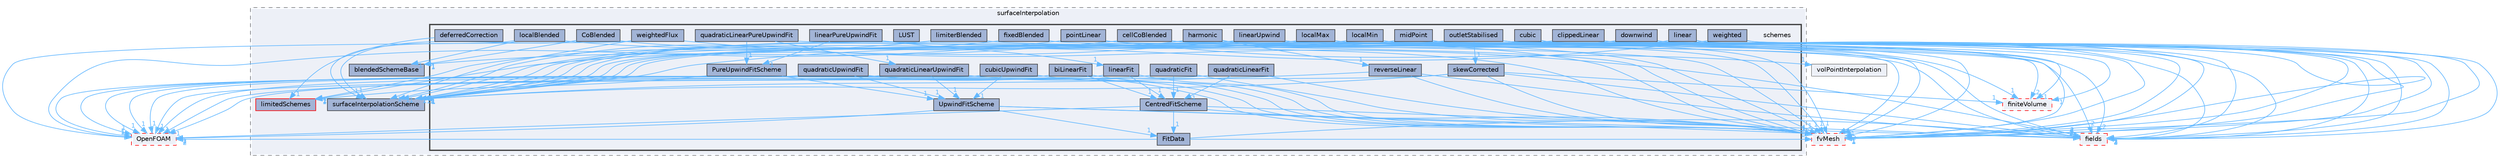 digraph "src/finiteVolume/interpolation/surfaceInterpolation/schemes"
{
 // LATEX_PDF_SIZE
  bgcolor="transparent";
  edge [fontname=Helvetica,fontsize=10,labelfontname=Helvetica,labelfontsize=10];
  node [fontname=Helvetica,fontsize=10,shape=box,height=0.2,width=0.4];
  compound=true
  subgraph clusterdir_4df5f063103ed43a92094c50d9ef5fe1 {
    graph [ bgcolor="#edf0f7", pencolor="grey50", label="surfaceInterpolation", fontname=Helvetica,fontsize=10 style="filled,dashed", URL="dir_4df5f063103ed43a92094c50d9ef5fe1.html",tooltip=""]
  dir_12a067b830ecef67be6217f1ffe5344c [label="blendedSchemeBase", fillcolor="#a2b4d6", color="grey25", style="filled", URL="dir_12a067b830ecef67be6217f1ffe5344c.html",tooltip=""];
  dir_19d3b1afd53ea5e65e1bc53b79dacb85 [label="surfaceInterpolationScheme", fillcolor="#a2b4d6", color="grey25", style="filled", URL="dir_19d3b1afd53ea5e65e1bc53b79dacb85.html",tooltip=""];
  dir_3b094e1ce2b3f641da0071aec2c4e694 [label="limitedSchemes", fillcolor="#a2b4d6", color="red", style="filled", URL="dir_3b094e1ce2b3f641da0071aec2c4e694.html",tooltip=""];
  subgraph clusterdir_deb7d71175aa940c147966c547ebcb7e {
    graph [ bgcolor="#edf0f7", pencolor="grey25", label="", fontname=Helvetica,fontsize=10 style="filled,bold", URL="dir_deb7d71175aa940c147966c547ebcb7e.html",tooltip=""]
    dir_deb7d71175aa940c147966c547ebcb7e [shape=plaintext, label="schemes"];
  dir_8c676d3489f4cec8403523e40f836623 [label="biLinearFit", fillcolor="#a2b4d6", color="grey25", style="filled", URL="dir_8c676d3489f4cec8403523e40f836623.html",tooltip=""];
  dir_6e6111e795c3babff867ddb467227c37 [label="cellCoBlended", fillcolor="#a2b4d6", color="grey25", style="filled", URL="dir_6e6111e795c3babff867ddb467227c37.html",tooltip=""];
  dir_5067335aa3a34104ac41befc6ecfb362 [label="CentredFitScheme", fillcolor="#a2b4d6", color="grey25", style="filled", URL="dir_5067335aa3a34104ac41befc6ecfb362.html",tooltip=""];
  dir_7982a15e2c9f5f310067cd236557a108 [label="clippedLinear", fillcolor="#a2b4d6", color="grey25", style="filled", URL="dir_7982a15e2c9f5f310067cd236557a108.html",tooltip=""];
  dir_8ee8580f0707fe23d178d2597733a86f [label="CoBlended", fillcolor="#a2b4d6", color="grey25", style="filled", URL="dir_8ee8580f0707fe23d178d2597733a86f.html",tooltip=""];
  dir_ea3592f82d82f29081b17d0b0c08ef9f [label="cubic", fillcolor="#a2b4d6", color="grey25", style="filled", URL="dir_ea3592f82d82f29081b17d0b0c08ef9f.html",tooltip=""];
  dir_6e88ce7aa5483a0742ec9d8ca7a1206e [label="cubicUpwindFit", fillcolor="#a2b4d6", color="grey25", style="filled", URL="dir_6e88ce7aa5483a0742ec9d8ca7a1206e.html",tooltip=""];
  dir_022afba2d88f88b858db9008033d40be [label="deferredCorrection", fillcolor="#a2b4d6", color="grey25", style="filled", URL="dir_022afba2d88f88b858db9008033d40be.html",tooltip=""];
  dir_1e3516bb646493b23de3894135678ab2 [label="downwind", fillcolor="#a2b4d6", color="grey25", style="filled", URL="dir_1e3516bb646493b23de3894135678ab2.html",tooltip=""];
  dir_8b1dd99eadfdd2f1d530ebe9643fb191 [label="FitData", fillcolor="#a2b4d6", color="grey25", style="filled", URL="dir_8b1dd99eadfdd2f1d530ebe9643fb191.html",tooltip=""];
  dir_d893720f82490cc7d699800ba8b12c24 [label="fixedBlended", fillcolor="#a2b4d6", color="grey25", style="filled", URL="dir_d893720f82490cc7d699800ba8b12c24.html",tooltip=""];
  dir_4b6dffcbb2e29ef43be8524aef50a8b2 [label="harmonic", fillcolor="#a2b4d6", color="grey25", style="filled", URL="dir_4b6dffcbb2e29ef43be8524aef50a8b2.html",tooltip=""];
  dir_92091901d8844e794085c59c2b424dfb [label="limiterBlended", fillcolor="#a2b4d6", color="grey25", style="filled", URL="dir_92091901d8844e794085c59c2b424dfb.html",tooltip=""];
  dir_9e2eeea6cf6040677fd901bbca7e41e2 [label="linear", fillcolor="#a2b4d6", color="grey25", style="filled", URL="dir_9e2eeea6cf6040677fd901bbca7e41e2.html",tooltip=""];
  dir_863f5a43b6aa310a14bb70f68a33ff73 [label="linearFit", fillcolor="#a2b4d6", color="grey25", style="filled", URL="dir_863f5a43b6aa310a14bb70f68a33ff73.html",tooltip=""];
  dir_d0c89841d7fd6f14bf7d49e5f7e8ff0b [label="linearPureUpwindFit", fillcolor="#a2b4d6", color="grey25", style="filled", URL="dir_d0c89841d7fd6f14bf7d49e5f7e8ff0b.html",tooltip=""];
  dir_d07d241d5def1122e0b606e45bde700f [label="linearUpwind", fillcolor="#a2b4d6", color="grey25", style="filled", URL="dir_d07d241d5def1122e0b606e45bde700f.html",tooltip=""];
  dir_72771d86e3c0e895e91a5c354fd3df1e [label="localBlended", fillcolor="#a2b4d6", color="grey25", style="filled", URL="dir_72771d86e3c0e895e91a5c354fd3df1e.html",tooltip=""];
  dir_a67aa0f16f03e8bd179676161adf828d [label="localMax", fillcolor="#a2b4d6", color="grey25", style="filled", URL="dir_a67aa0f16f03e8bd179676161adf828d.html",tooltip=""];
  dir_decb6337c4a66de575cd06222718807a [label="localMin", fillcolor="#a2b4d6", color="grey25", style="filled", URL="dir_decb6337c4a66de575cd06222718807a.html",tooltip=""];
  dir_60b5e15bc2fe18bfab31cbbf3c445360 [label="LUST", fillcolor="#a2b4d6", color="grey25", style="filled", URL="dir_60b5e15bc2fe18bfab31cbbf3c445360.html",tooltip=""];
  dir_ba7f9d70986807131ccd265de8ede7ec [label="midPoint", fillcolor="#a2b4d6", color="grey25", style="filled", URL="dir_ba7f9d70986807131ccd265de8ede7ec.html",tooltip=""];
  dir_ab6b78185e00f583defcc8127c6b8f03 [label="outletStabilised", fillcolor="#a2b4d6", color="grey25", style="filled", URL="dir_ab6b78185e00f583defcc8127c6b8f03.html",tooltip=""];
  dir_5ac8fdebc958cd976c68be2e995d5722 [label="pointLinear", fillcolor="#a2b4d6", color="grey25", style="filled", URL="dir_5ac8fdebc958cd976c68be2e995d5722.html",tooltip=""];
  dir_8a73b554d394b76199228c6ba2a8d685 [label="PureUpwindFitScheme", fillcolor="#a2b4d6", color="grey25", style="filled", URL="dir_8a73b554d394b76199228c6ba2a8d685.html",tooltip=""];
  dir_4222bf86fc7d2e32bb18656d8b03e2ae [label="quadraticFit", fillcolor="#a2b4d6", color="grey25", style="filled", URL="dir_4222bf86fc7d2e32bb18656d8b03e2ae.html",tooltip=""];
  dir_71d8be77d4afdc69b08e3361ccc21108 [label="quadraticLinearFit", fillcolor="#a2b4d6", color="grey25", style="filled", URL="dir_71d8be77d4afdc69b08e3361ccc21108.html",tooltip=""];
  dir_431b527c82c21cf1a3ed2a8a9269c081 [label="quadraticLinearPureUpwindFit", fillcolor="#a2b4d6", color="grey25", style="filled", URL="dir_431b527c82c21cf1a3ed2a8a9269c081.html",tooltip=""];
  dir_7acc3717b20ec50a2d3c6bf68c2f5c24 [label="quadraticLinearUpwindFit", fillcolor="#a2b4d6", color="grey25", style="filled", URL="dir_7acc3717b20ec50a2d3c6bf68c2f5c24.html",tooltip=""];
  dir_c4fafabf97ad2c1a1cea31f7df72d717 [label="quadraticUpwindFit", fillcolor="#a2b4d6", color="grey25", style="filled", URL="dir_c4fafabf97ad2c1a1cea31f7df72d717.html",tooltip=""];
  dir_d70050f29e7ffdcf651aa4bbd070ecb6 [label="reverseLinear", fillcolor="#a2b4d6", color="grey25", style="filled", URL="dir_d70050f29e7ffdcf651aa4bbd070ecb6.html",tooltip=""];
  dir_b31a297922b308846172e07b946bd24e [label="skewCorrected", fillcolor="#a2b4d6", color="grey25", style="filled", URL="dir_b31a297922b308846172e07b946bd24e.html",tooltip=""];
  dir_1afd78ac93aa70cb906e64b5002585a3 [label="UpwindFitScheme", fillcolor="#a2b4d6", color="grey25", style="filled", URL="dir_1afd78ac93aa70cb906e64b5002585a3.html",tooltip=""];
  dir_db0a2226cb14096abcebce6a1c584024 [label="weighted", fillcolor="#a2b4d6", color="grey25", style="filled", URL="dir_db0a2226cb14096abcebce6a1c584024.html",tooltip=""];
  dir_bad6c893db8735e6cb4402d09f3f119b [label="weightedFlux", fillcolor="#a2b4d6", color="grey25", style="filled", URL="dir_bad6c893db8735e6cb4402d09f3f119b.html",tooltip=""];
  }
  }
  dir_25ab4a83a983f7bb7a38b7f63bb141b7 [label="fields", fillcolor="#edf0f7", color="red", style="filled,dashed", URL="dir_25ab4a83a983f7bb7a38b7f63bb141b7.html",tooltip=""];
  dir_2ea871e4defbdbd60808750cae643c63 [label="finiteVolume", fillcolor="#edf0f7", color="red", style="filled,dashed", URL="dir_2ea871e4defbdbd60808750cae643c63.html",tooltip=""];
  dir_c382fa095c9c33d8673c0dd60aaef275 [label="fvMesh", fillcolor="#edf0f7", color="red", style="filled,dashed", URL="dir_c382fa095c9c33d8673c0dd60aaef275.html",tooltip=""];
  dir_c5473ff19b20e6ec4dfe5c310b3778a8 [label="OpenFOAM", fillcolor="#edf0f7", color="red", style="filled,dashed", URL="dir_c5473ff19b20e6ec4dfe5c310b3778a8.html",tooltip=""];
  dir_dd9fc39a8f9a2ae23f0e64eaf0f03929 [label="volPointInterpolation", fillcolor="#edf0f7", color="grey50", style="filled", URL="dir_dd9fc39a8f9a2ae23f0e64eaf0f03929.html",tooltip=""];
  dir_8c676d3489f4cec8403523e40f836623->dir_5067335aa3a34104ac41befc6ecfb362 [headlabel="1", labeldistance=1.5 headhref="dir_000264_000455.html" href="dir_000264_000455.html" color="steelblue1" fontcolor="steelblue1"];
  dir_8c676d3489f4cec8403523e40f836623->dir_c382fa095c9c33d8673c0dd60aaef275 [headlabel="1", labeldistance=1.5 headhref="dir_000264_001544.html" href="dir_000264_001544.html" color="steelblue1" fontcolor="steelblue1"];
  dir_8c676d3489f4cec8403523e40f836623->dir_c5473ff19b20e6ec4dfe5c310b3778a8 [headlabel="1", labeldistance=1.5 headhref="dir_000264_002695.html" href="dir_000264_002695.html" color="steelblue1" fontcolor="steelblue1"];
  dir_6e6111e795c3babff867ddb467227c37->dir_12a067b830ecef67be6217f1ffe5344c [headlabel="1", labeldistance=1.5 headhref="dir_000416_000291.html" href="dir_000416_000291.html" color="steelblue1" fontcolor="steelblue1"];
  dir_6e6111e795c3babff867ddb467227c37->dir_19d3b1afd53ea5e65e1bc53b79dacb85 [headlabel="1", labeldistance=1.5 headhref="dir_000416_003849.html" href="dir_000416_003849.html" color="steelblue1" fontcolor="steelblue1"];
  dir_6e6111e795c3babff867ddb467227c37->dir_25ab4a83a983f7bb7a38b7f63bb141b7 [headlabel="1", labeldistance=1.5 headhref="dir_000416_001332.html" href="dir_000416_001332.html" color="steelblue1" fontcolor="steelblue1"];
  dir_6e6111e795c3babff867ddb467227c37->dir_2ea871e4defbdbd60808750cae643c63 [headlabel="1", labeldistance=1.5 headhref="dir_000416_001388.html" href="dir_000416_001388.html" color="steelblue1" fontcolor="steelblue1"];
  dir_6e6111e795c3babff867ddb467227c37->dir_c382fa095c9c33d8673c0dd60aaef275 [headlabel="1", labeldistance=1.5 headhref="dir_000416_001544.html" href="dir_000416_001544.html" color="steelblue1" fontcolor="steelblue1"];
  dir_5067335aa3a34104ac41befc6ecfb362->dir_25ab4a83a983f7bb7a38b7f63bb141b7 [headlabel="2", labeldistance=1.5 headhref="dir_000455_001332.html" href="dir_000455_001332.html" color="steelblue1" fontcolor="steelblue1"];
  dir_5067335aa3a34104ac41befc6ecfb362->dir_8b1dd99eadfdd2f1d530ebe9643fb191 [headlabel="1", labeldistance=1.5 headhref="dir_000455_001395.html" href="dir_000455_001395.html" color="steelblue1" fontcolor="steelblue1"];
  dir_5067335aa3a34104ac41befc6ecfb362->dir_c382fa095c9c33d8673c0dd60aaef275 [headlabel="1", labeldistance=1.5 headhref="dir_000455_001544.html" href="dir_000455_001544.html" color="steelblue1" fontcolor="steelblue1"];
  dir_5067335aa3a34104ac41befc6ecfb362->dir_c5473ff19b20e6ec4dfe5c310b3778a8 [headlabel="2", labeldistance=1.5 headhref="dir_000455_002695.html" href="dir_000455_002695.html" color="steelblue1" fontcolor="steelblue1"];
  dir_7982a15e2c9f5f310067cd236557a108->dir_19d3b1afd53ea5e65e1bc53b79dacb85 [headlabel="1", labeldistance=1.5 headhref="dir_000491_003849.html" href="dir_000491_003849.html" color="steelblue1" fontcolor="steelblue1"];
  dir_7982a15e2c9f5f310067cd236557a108->dir_25ab4a83a983f7bb7a38b7f63bb141b7 [headlabel="1", labeldistance=1.5 headhref="dir_000491_001332.html" href="dir_000491_001332.html" color="steelblue1" fontcolor="steelblue1"];
  dir_7982a15e2c9f5f310067cd236557a108->dir_c382fa095c9c33d8673c0dd60aaef275 [headlabel="1", labeldistance=1.5 headhref="dir_000491_001544.html" href="dir_000491_001544.html" color="steelblue1" fontcolor="steelblue1"];
  dir_8ee8580f0707fe23d178d2597733a86f->dir_12a067b830ecef67be6217f1ffe5344c [headlabel="1", labeldistance=1.5 headhref="dir_000520_000291.html" href="dir_000520_000291.html" color="steelblue1" fontcolor="steelblue1"];
  dir_8ee8580f0707fe23d178d2597733a86f->dir_19d3b1afd53ea5e65e1bc53b79dacb85 [headlabel="1", labeldistance=1.5 headhref="dir_000520_003849.html" href="dir_000520_003849.html" color="steelblue1" fontcolor="steelblue1"];
  dir_8ee8580f0707fe23d178d2597733a86f->dir_c382fa095c9c33d8673c0dd60aaef275 [headlabel="1", labeldistance=1.5 headhref="dir_000520_001544.html" href="dir_000520_001544.html" color="steelblue1" fontcolor="steelblue1"];
  dir_ea3592f82d82f29081b17d0b0c08ef9f->dir_2ea871e4defbdbd60808750cae643c63 [headlabel="1", labeldistance=1.5 headhref="dir_000739_001388.html" href="dir_000739_001388.html" color="steelblue1" fontcolor="steelblue1"];
  dir_ea3592f82d82f29081b17d0b0c08ef9f->dir_c382fa095c9c33d8673c0dd60aaef275 [headlabel="1", labeldistance=1.5 headhref="dir_000739_001544.html" href="dir_000739_001544.html" color="steelblue1" fontcolor="steelblue1"];
  dir_6e88ce7aa5483a0742ec9d8ca7a1206e->dir_1afd78ac93aa70cb906e64b5002585a3 [headlabel="1", labeldistance=1.5 headhref="dir_000741_004239.html" href="dir_000741_004239.html" color="steelblue1" fontcolor="steelblue1"];
  dir_6e88ce7aa5483a0742ec9d8ca7a1206e->dir_c382fa095c9c33d8673c0dd60aaef275 [headlabel="1", labeldistance=1.5 headhref="dir_000741_001544.html" href="dir_000741_001544.html" color="steelblue1" fontcolor="steelblue1"];
  dir_6e88ce7aa5483a0742ec9d8ca7a1206e->dir_c5473ff19b20e6ec4dfe5c310b3778a8 [headlabel="1", labeldistance=1.5 headhref="dir_000741_002695.html" href="dir_000741_002695.html" color="steelblue1" fontcolor="steelblue1"];
  dir_022afba2d88f88b858db9008033d40be->dir_3b094e1ce2b3f641da0071aec2c4e694 [headlabel="1", labeldistance=1.5 headhref="dir_000835_002165.html" href="dir_000835_002165.html" color="steelblue1" fontcolor="steelblue1"];
  dir_1e3516bb646493b23de3894135678ab2->dir_19d3b1afd53ea5e65e1bc53b79dacb85 [headlabel="1", labeldistance=1.5 headhref="dir_001033_003849.html" href="dir_001033_003849.html" color="steelblue1" fontcolor="steelblue1"];
  dir_1e3516bb646493b23de3894135678ab2->dir_25ab4a83a983f7bb7a38b7f63bb141b7 [headlabel="2", labeldistance=1.5 headhref="dir_001033_001332.html" href="dir_001033_001332.html" color="steelblue1" fontcolor="steelblue1"];
  dir_1e3516bb646493b23de3894135678ab2->dir_c382fa095c9c33d8673c0dd60aaef275 [headlabel="1", labeldistance=1.5 headhref="dir_001033_001544.html" href="dir_001033_001544.html" color="steelblue1" fontcolor="steelblue1"];
  dir_8b1dd99eadfdd2f1d530ebe9643fb191->dir_25ab4a83a983f7bb7a38b7f63bb141b7 [headlabel="2", labeldistance=1.5 headhref="dir_001395_001332.html" href="dir_001395_001332.html" color="steelblue1" fontcolor="steelblue1"];
  dir_8b1dd99eadfdd2f1d530ebe9643fb191->dir_c382fa095c9c33d8673c0dd60aaef275 [headlabel="1", labeldistance=1.5 headhref="dir_001395_001544.html" href="dir_001395_001544.html" color="steelblue1" fontcolor="steelblue1"];
  dir_8b1dd99eadfdd2f1d530ebe9643fb191->dir_c5473ff19b20e6ec4dfe5c310b3778a8 [headlabel="2", labeldistance=1.5 headhref="dir_001395_002695.html" href="dir_001395_002695.html" color="steelblue1" fontcolor="steelblue1"];
  dir_d893720f82490cc7d699800ba8b12c24->dir_19d3b1afd53ea5e65e1bc53b79dacb85 [headlabel="1", labeldistance=1.5 headhref="dir_001398_003849.html" href="dir_001398_003849.html" color="steelblue1" fontcolor="steelblue1"];
  dir_d893720f82490cc7d699800ba8b12c24->dir_c382fa095c9c33d8673c0dd60aaef275 [headlabel="1", labeldistance=1.5 headhref="dir_001398_001544.html" href="dir_001398_001544.html" color="steelblue1" fontcolor="steelblue1"];
  dir_4b6dffcbb2e29ef43be8524aef50a8b2->dir_19d3b1afd53ea5e65e1bc53b79dacb85 [headlabel="1", labeldistance=1.5 headhref="dir_001696_003849.html" href="dir_001696_003849.html" color="steelblue1" fontcolor="steelblue1"];
  dir_4b6dffcbb2e29ef43be8524aef50a8b2->dir_25ab4a83a983f7bb7a38b7f63bb141b7 [headlabel="2", labeldistance=1.5 headhref="dir_001696_001332.html" href="dir_001696_001332.html" color="steelblue1" fontcolor="steelblue1"];
  dir_4b6dffcbb2e29ef43be8524aef50a8b2->dir_c382fa095c9c33d8673c0dd60aaef275 [headlabel="1", labeldistance=1.5 headhref="dir_001696_001544.html" href="dir_001696_001544.html" color="steelblue1" fontcolor="steelblue1"];
  dir_4b6dffcbb2e29ef43be8524aef50a8b2->dir_d70050f29e7ffdcf651aa4bbd070ecb6 [headlabel="1", labeldistance=1.5 headhref="dir_001696_003333.html" href="dir_001696_003333.html" color="steelblue1" fontcolor="steelblue1"];
  dir_92091901d8844e794085c59c2b424dfb->dir_3b094e1ce2b3f641da0071aec2c4e694 [headlabel="1", labeldistance=1.5 headhref="dir_002169_002165.html" href="dir_002169_002165.html" color="steelblue1" fontcolor="steelblue1"];
  dir_92091901d8844e794085c59c2b424dfb->dir_c382fa095c9c33d8673c0dd60aaef275 [headlabel="1", labeldistance=1.5 headhref="dir_002169_001544.html" href="dir_002169_001544.html" color="steelblue1" fontcolor="steelblue1"];
  dir_9e2eeea6cf6040677fd901bbca7e41e2->dir_19d3b1afd53ea5e65e1bc53b79dacb85 [headlabel="1", labeldistance=1.5 headhref="dir_002181_003849.html" href="dir_002181_003849.html" color="steelblue1" fontcolor="steelblue1"];
  dir_9e2eeea6cf6040677fd901bbca7e41e2->dir_25ab4a83a983f7bb7a38b7f63bb141b7 [headlabel="1", labeldistance=1.5 headhref="dir_002181_001332.html" href="dir_002181_001332.html" color="steelblue1" fontcolor="steelblue1"];
  dir_9e2eeea6cf6040677fd901bbca7e41e2->dir_c382fa095c9c33d8673c0dd60aaef275 [headlabel="1", labeldistance=1.5 headhref="dir_002181_001544.html" href="dir_002181_001544.html" color="steelblue1" fontcolor="steelblue1"];
  dir_863f5a43b6aa310a14bb70f68a33ff73->dir_5067335aa3a34104ac41befc6ecfb362 [headlabel="1", labeldistance=1.5 headhref="dir_002195_000455.html" href="dir_002195_000455.html" color="steelblue1" fontcolor="steelblue1"];
  dir_863f5a43b6aa310a14bb70f68a33ff73->dir_c382fa095c9c33d8673c0dd60aaef275 [headlabel="1", labeldistance=1.5 headhref="dir_002195_001544.html" href="dir_002195_001544.html" color="steelblue1" fontcolor="steelblue1"];
  dir_863f5a43b6aa310a14bb70f68a33ff73->dir_c5473ff19b20e6ec4dfe5c310b3778a8 [headlabel="1", labeldistance=1.5 headhref="dir_002195_002695.html" href="dir_002195_002695.html" color="steelblue1" fontcolor="steelblue1"];
  dir_d0c89841d7fd6f14bf7d49e5f7e8ff0b->dir_863f5a43b6aa310a14bb70f68a33ff73 [headlabel="1", labeldistance=1.5 headhref="dir_002200_002195.html" href="dir_002200_002195.html" color="steelblue1" fontcolor="steelblue1"];
  dir_d0c89841d7fd6f14bf7d49e5f7e8ff0b->dir_8a73b554d394b76199228c6ba2a8d685 [headlabel="1", labeldistance=1.5 headhref="dir_002200_003135.html" href="dir_002200_003135.html" color="steelblue1" fontcolor="steelblue1"];
  dir_d0c89841d7fd6f14bf7d49e5f7e8ff0b->dir_c382fa095c9c33d8673c0dd60aaef275 [headlabel="1", labeldistance=1.5 headhref="dir_002200_001544.html" href="dir_002200_001544.html" color="steelblue1" fontcolor="steelblue1"];
  dir_d07d241d5def1122e0b606e45bde700f->dir_25ab4a83a983f7bb7a38b7f63bb141b7 [headlabel="2", labeldistance=1.5 headhref="dir_002209_001332.html" href="dir_002209_001332.html" color="steelblue1" fontcolor="steelblue1"];
  dir_d07d241d5def1122e0b606e45bde700f->dir_2ea871e4defbdbd60808750cae643c63 [headlabel="2", labeldistance=1.5 headhref="dir_002209_001388.html" href="dir_002209_001388.html" color="steelblue1" fontcolor="steelblue1"];
  dir_d07d241d5def1122e0b606e45bde700f->dir_3b094e1ce2b3f641da0071aec2c4e694 [headlabel="2", labeldistance=1.5 headhref="dir_002209_002165.html" href="dir_002209_002165.html" color="steelblue1" fontcolor="steelblue1"];
  dir_d07d241d5def1122e0b606e45bde700f->dir_c382fa095c9c33d8673c0dd60aaef275 [headlabel="2", labeldistance=1.5 headhref="dir_002209_001544.html" href="dir_002209_001544.html" color="steelblue1" fontcolor="steelblue1"];
  dir_72771d86e3c0e895e91a5c354fd3df1e->dir_12a067b830ecef67be6217f1ffe5344c [headlabel="1", labeldistance=1.5 headhref="dir_002249_000291.html" href="dir_002249_000291.html" color="steelblue1" fontcolor="steelblue1"];
  dir_72771d86e3c0e895e91a5c354fd3df1e->dir_19d3b1afd53ea5e65e1bc53b79dacb85 [headlabel="1", labeldistance=1.5 headhref="dir_002249_003849.html" href="dir_002249_003849.html" color="steelblue1" fontcolor="steelblue1"];
  dir_72771d86e3c0e895e91a5c354fd3df1e->dir_c382fa095c9c33d8673c0dd60aaef275 [headlabel="1", labeldistance=1.5 headhref="dir_002249_001544.html" href="dir_002249_001544.html" color="steelblue1" fontcolor="steelblue1"];
  dir_a67aa0f16f03e8bd179676161adf828d->dir_19d3b1afd53ea5e65e1bc53b79dacb85 [headlabel="1", labeldistance=1.5 headhref="dir_002253_003849.html" href="dir_002253_003849.html" color="steelblue1" fontcolor="steelblue1"];
  dir_a67aa0f16f03e8bd179676161adf828d->dir_25ab4a83a983f7bb7a38b7f63bb141b7 [headlabel="2", labeldistance=1.5 headhref="dir_002253_001332.html" href="dir_002253_001332.html" color="steelblue1" fontcolor="steelblue1"];
  dir_a67aa0f16f03e8bd179676161adf828d->dir_c382fa095c9c33d8673c0dd60aaef275 [headlabel="1", labeldistance=1.5 headhref="dir_002253_001544.html" href="dir_002253_001544.html" color="steelblue1" fontcolor="steelblue1"];
  dir_decb6337c4a66de575cd06222718807a->dir_19d3b1afd53ea5e65e1bc53b79dacb85 [headlabel="1", labeldistance=1.5 headhref="dir_002254_003849.html" href="dir_002254_003849.html" color="steelblue1" fontcolor="steelblue1"];
  dir_decb6337c4a66de575cd06222718807a->dir_25ab4a83a983f7bb7a38b7f63bb141b7 [headlabel="2", labeldistance=1.5 headhref="dir_002254_001332.html" href="dir_002254_001332.html" color="steelblue1" fontcolor="steelblue1"];
  dir_decb6337c4a66de575cd06222718807a->dir_c382fa095c9c33d8673c0dd60aaef275 [headlabel="1", labeldistance=1.5 headhref="dir_002254_001544.html" href="dir_002254_001544.html" color="steelblue1" fontcolor="steelblue1"];
  dir_ba7f9d70986807131ccd265de8ede7ec->dir_19d3b1afd53ea5e65e1bc53b79dacb85 [headlabel="1", labeldistance=1.5 headhref="dir_002397_003849.html" href="dir_002397_003849.html" color="steelblue1" fontcolor="steelblue1"];
  dir_ba7f9d70986807131ccd265de8ede7ec->dir_25ab4a83a983f7bb7a38b7f63bb141b7 [headlabel="1", labeldistance=1.5 headhref="dir_002397_001332.html" href="dir_002397_001332.html" color="steelblue1" fontcolor="steelblue1"];
  dir_ba7f9d70986807131ccd265de8ede7ec->dir_c382fa095c9c33d8673c0dd60aaef275 [headlabel="1", labeldistance=1.5 headhref="dir_002397_001544.html" href="dir_002397_001544.html" color="steelblue1" fontcolor="steelblue1"];
  dir_ab6b78185e00f583defcc8127c6b8f03->dir_19d3b1afd53ea5e65e1bc53b79dacb85 [headlabel="1", labeldistance=1.5 headhref="dir_002735_003849.html" href="dir_002735_003849.html" color="steelblue1" fontcolor="steelblue1"];
  dir_ab6b78185e00f583defcc8127c6b8f03->dir_25ab4a83a983f7bb7a38b7f63bb141b7 [headlabel="3", labeldistance=1.5 headhref="dir_002735_001332.html" href="dir_002735_001332.html" color="steelblue1" fontcolor="steelblue1"];
  dir_ab6b78185e00f583defcc8127c6b8f03->dir_2ea871e4defbdbd60808750cae643c63 [headlabel="1", labeldistance=1.5 headhref="dir_002735_001388.html" href="dir_002735_001388.html" color="steelblue1" fontcolor="steelblue1"];
  dir_ab6b78185e00f583defcc8127c6b8f03->dir_b31a297922b308846172e07b946bd24e [headlabel="1", labeldistance=1.5 headhref="dir_002735_003573.html" href="dir_002735_003573.html" color="steelblue1" fontcolor="steelblue1"];
  dir_ab6b78185e00f583defcc8127c6b8f03->dir_c382fa095c9c33d8673c0dd60aaef275 [headlabel="1", labeldistance=1.5 headhref="dir_002735_001544.html" href="dir_002735_001544.html" color="steelblue1" fontcolor="steelblue1"];
  dir_5ac8fdebc958cd976c68be2e995d5722->dir_c382fa095c9c33d8673c0dd60aaef275 [headlabel="1", labeldistance=1.5 headhref="dir_002946_001544.html" href="dir_002946_001544.html" color="steelblue1" fontcolor="steelblue1"];
  dir_5ac8fdebc958cd976c68be2e995d5722->dir_c5473ff19b20e6ec4dfe5c310b3778a8 [headlabel="1", labeldistance=1.5 headhref="dir_002946_002695.html" href="dir_002946_002695.html" color="steelblue1" fontcolor="steelblue1"];
  dir_5ac8fdebc958cd976c68be2e995d5722->dir_dd9fc39a8f9a2ae23f0e64eaf0f03929 [headlabel="1", labeldistance=1.5 headhref="dir_002946_004300.html" href="dir_002946_004300.html" color="steelblue1" fontcolor="steelblue1"];
  dir_8a73b554d394b76199228c6ba2a8d685->dir_1afd78ac93aa70cb906e64b5002585a3 [headlabel="1", labeldistance=1.5 headhref="dir_003135_004239.html" href="dir_003135_004239.html" color="steelblue1" fontcolor="steelblue1"];
  dir_8a73b554d394b76199228c6ba2a8d685->dir_3b094e1ce2b3f641da0071aec2c4e694 [headlabel="1", labeldistance=1.5 headhref="dir_003135_002165.html" href="dir_003135_002165.html" color="steelblue1" fontcolor="steelblue1"];
  dir_8a73b554d394b76199228c6ba2a8d685->dir_c5473ff19b20e6ec4dfe5c310b3778a8 [headlabel="1", labeldistance=1.5 headhref="dir_003135_002695.html" href="dir_003135_002695.html" color="steelblue1" fontcolor="steelblue1"];
  dir_4222bf86fc7d2e32bb18656d8b03e2ae->dir_5067335aa3a34104ac41befc6ecfb362 [headlabel="1", labeldistance=1.5 headhref="dir_003150_000455.html" href="dir_003150_000455.html" color="steelblue1" fontcolor="steelblue1"];
  dir_4222bf86fc7d2e32bb18656d8b03e2ae->dir_c382fa095c9c33d8673c0dd60aaef275 [headlabel="1", labeldistance=1.5 headhref="dir_003150_001544.html" href="dir_003150_001544.html" color="steelblue1" fontcolor="steelblue1"];
  dir_4222bf86fc7d2e32bb18656d8b03e2ae->dir_c5473ff19b20e6ec4dfe5c310b3778a8 [headlabel="1", labeldistance=1.5 headhref="dir_003150_002695.html" href="dir_003150_002695.html" color="steelblue1" fontcolor="steelblue1"];
  dir_71d8be77d4afdc69b08e3361ccc21108->dir_5067335aa3a34104ac41befc6ecfb362 [headlabel="1", labeldistance=1.5 headhref="dir_003152_000455.html" href="dir_003152_000455.html" color="steelblue1" fontcolor="steelblue1"];
  dir_71d8be77d4afdc69b08e3361ccc21108->dir_c382fa095c9c33d8673c0dd60aaef275 [headlabel="1", labeldistance=1.5 headhref="dir_003152_001544.html" href="dir_003152_001544.html" color="steelblue1" fontcolor="steelblue1"];
  dir_71d8be77d4afdc69b08e3361ccc21108->dir_c5473ff19b20e6ec4dfe5c310b3778a8 [headlabel="1", labeldistance=1.5 headhref="dir_003152_002695.html" href="dir_003152_002695.html" color="steelblue1" fontcolor="steelblue1"];
  dir_431b527c82c21cf1a3ed2a8a9269c081->dir_7acc3717b20ec50a2d3c6bf68c2f5c24 [headlabel="1", labeldistance=1.5 headhref="dir_003153_003154.html" href="dir_003153_003154.html" color="steelblue1" fontcolor="steelblue1"];
  dir_431b527c82c21cf1a3ed2a8a9269c081->dir_8a73b554d394b76199228c6ba2a8d685 [headlabel="1", labeldistance=1.5 headhref="dir_003153_003135.html" href="dir_003153_003135.html" color="steelblue1" fontcolor="steelblue1"];
  dir_431b527c82c21cf1a3ed2a8a9269c081->dir_c382fa095c9c33d8673c0dd60aaef275 [headlabel="1", labeldistance=1.5 headhref="dir_003153_001544.html" href="dir_003153_001544.html" color="steelblue1" fontcolor="steelblue1"];
  dir_7acc3717b20ec50a2d3c6bf68c2f5c24->dir_1afd78ac93aa70cb906e64b5002585a3 [headlabel="1", labeldistance=1.5 headhref="dir_003154_004239.html" href="dir_003154_004239.html" color="steelblue1" fontcolor="steelblue1"];
  dir_7acc3717b20ec50a2d3c6bf68c2f5c24->dir_c382fa095c9c33d8673c0dd60aaef275 [headlabel="1", labeldistance=1.5 headhref="dir_003154_001544.html" href="dir_003154_001544.html" color="steelblue1" fontcolor="steelblue1"];
  dir_7acc3717b20ec50a2d3c6bf68c2f5c24->dir_c5473ff19b20e6ec4dfe5c310b3778a8 [headlabel="1", labeldistance=1.5 headhref="dir_003154_002695.html" href="dir_003154_002695.html" color="steelblue1" fontcolor="steelblue1"];
  dir_c4fafabf97ad2c1a1cea31f7df72d717->dir_1afd78ac93aa70cb906e64b5002585a3 [headlabel="1", labeldistance=1.5 headhref="dir_003156_004239.html" href="dir_003156_004239.html" color="steelblue1" fontcolor="steelblue1"];
  dir_c4fafabf97ad2c1a1cea31f7df72d717->dir_c382fa095c9c33d8673c0dd60aaef275 [headlabel="1", labeldistance=1.5 headhref="dir_003156_001544.html" href="dir_003156_001544.html" color="steelblue1" fontcolor="steelblue1"];
  dir_c4fafabf97ad2c1a1cea31f7df72d717->dir_c5473ff19b20e6ec4dfe5c310b3778a8 [headlabel="1", labeldistance=1.5 headhref="dir_003156_002695.html" href="dir_003156_002695.html" color="steelblue1" fontcolor="steelblue1"];
  dir_d70050f29e7ffdcf651aa4bbd070ecb6->dir_19d3b1afd53ea5e65e1bc53b79dacb85 [headlabel="1", labeldistance=1.5 headhref="dir_003333_003849.html" href="dir_003333_003849.html" color="steelblue1" fontcolor="steelblue1"];
  dir_d70050f29e7ffdcf651aa4bbd070ecb6->dir_25ab4a83a983f7bb7a38b7f63bb141b7 [headlabel="1", labeldistance=1.5 headhref="dir_003333_001332.html" href="dir_003333_001332.html" color="steelblue1" fontcolor="steelblue1"];
  dir_d70050f29e7ffdcf651aa4bbd070ecb6->dir_c382fa095c9c33d8673c0dd60aaef275 [headlabel="1", labeldistance=1.5 headhref="dir_003333_001544.html" href="dir_003333_001544.html" color="steelblue1" fontcolor="steelblue1"];
  dir_b31a297922b308846172e07b946bd24e->dir_19d3b1afd53ea5e65e1bc53b79dacb85 [headlabel="1", labeldistance=1.5 headhref="dir_003573_003849.html" href="dir_003573_003849.html" color="steelblue1" fontcolor="steelblue1"];
  dir_b31a297922b308846172e07b946bd24e->dir_25ab4a83a983f7bb7a38b7f63bb141b7 [headlabel="2", labeldistance=1.5 headhref="dir_003573_001332.html" href="dir_003573_001332.html" color="steelblue1" fontcolor="steelblue1"];
  dir_b31a297922b308846172e07b946bd24e->dir_2ea871e4defbdbd60808750cae643c63 [headlabel="1", labeldistance=1.5 headhref="dir_003573_001388.html" href="dir_003573_001388.html" color="steelblue1" fontcolor="steelblue1"];
  dir_b31a297922b308846172e07b946bd24e->dir_c382fa095c9c33d8673c0dd60aaef275 [headlabel="1", labeldistance=1.5 headhref="dir_003573_001544.html" href="dir_003573_001544.html" color="steelblue1" fontcolor="steelblue1"];
  dir_b31a297922b308846172e07b946bd24e->dir_c5473ff19b20e6ec4dfe5c310b3778a8 [headlabel="1", labeldistance=1.5 headhref="dir_003573_002695.html" href="dir_003573_002695.html" color="steelblue1" fontcolor="steelblue1"];
  dir_1afd78ac93aa70cb906e64b5002585a3->dir_25ab4a83a983f7bb7a38b7f63bb141b7 [headlabel="2", labeldistance=1.5 headhref="dir_004239_001332.html" href="dir_004239_001332.html" color="steelblue1" fontcolor="steelblue1"];
  dir_1afd78ac93aa70cb906e64b5002585a3->dir_8b1dd99eadfdd2f1d530ebe9643fb191 [headlabel="1", labeldistance=1.5 headhref="dir_004239_001395.html" href="dir_004239_001395.html" color="steelblue1" fontcolor="steelblue1"];
  dir_1afd78ac93aa70cb906e64b5002585a3->dir_c382fa095c9c33d8673c0dd60aaef275 [headlabel="1", labeldistance=1.5 headhref="dir_004239_001544.html" href="dir_004239_001544.html" color="steelblue1" fontcolor="steelblue1"];
  dir_1afd78ac93aa70cb906e64b5002585a3->dir_c5473ff19b20e6ec4dfe5c310b3778a8 [headlabel="1", labeldistance=1.5 headhref="dir_004239_002695.html" href="dir_004239_002695.html" color="steelblue1" fontcolor="steelblue1"];
  dir_db0a2226cb14096abcebce6a1c584024->dir_19d3b1afd53ea5e65e1bc53b79dacb85 [headlabel="1", labeldistance=1.5 headhref="dir_004398_003849.html" href="dir_004398_003849.html" color="steelblue1" fontcolor="steelblue1"];
  dir_db0a2226cb14096abcebce6a1c584024->dir_25ab4a83a983f7bb7a38b7f63bb141b7 [headlabel="1", labeldistance=1.5 headhref="dir_004398_001332.html" href="dir_004398_001332.html" color="steelblue1" fontcolor="steelblue1"];
  dir_db0a2226cb14096abcebce6a1c584024->dir_c382fa095c9c33d8673c0dd60aaef275 [headlabel="1", labeldistance=1.5 headhref="dir_004398_001544.html" href="dir_004398_001544.html" color="steelblue1" fontcolor="steelblue1"];
  dir_bad6c893db8735e6cb4402d09f3f119b->dir_19d3b1afd53ea5e65e1bc53b79dacb85 [headlabel="1", labeldistance=1.5 headhref="dir_004399_003849.html" href="dir_004399_003849.html" color="steelblue1" fontcolor="steelblue1"];
  dir_bad6c893db8735e6cb4402d09f3f119b->dir_25ab4a83a983f7bb7a38b7f63bb141b7 [headlabel="1", labeldistance=1.5 headhref="dir_004399_001332.html" href="dir_004399_001332.html" color="steelblue1" fontcolor="steelblue1"];
  dir_bad6c893db8735e6cb4402d09f3f119b->dir_c5473ff19b20e6ec4dfe5c310b3778a8 [headlabel="1", labeldistance=1.5 headhref="dir_004399_002695.html" href="dir_004399_002695.html" color="steelblue1" fontcolor="steelblue1"];
}
